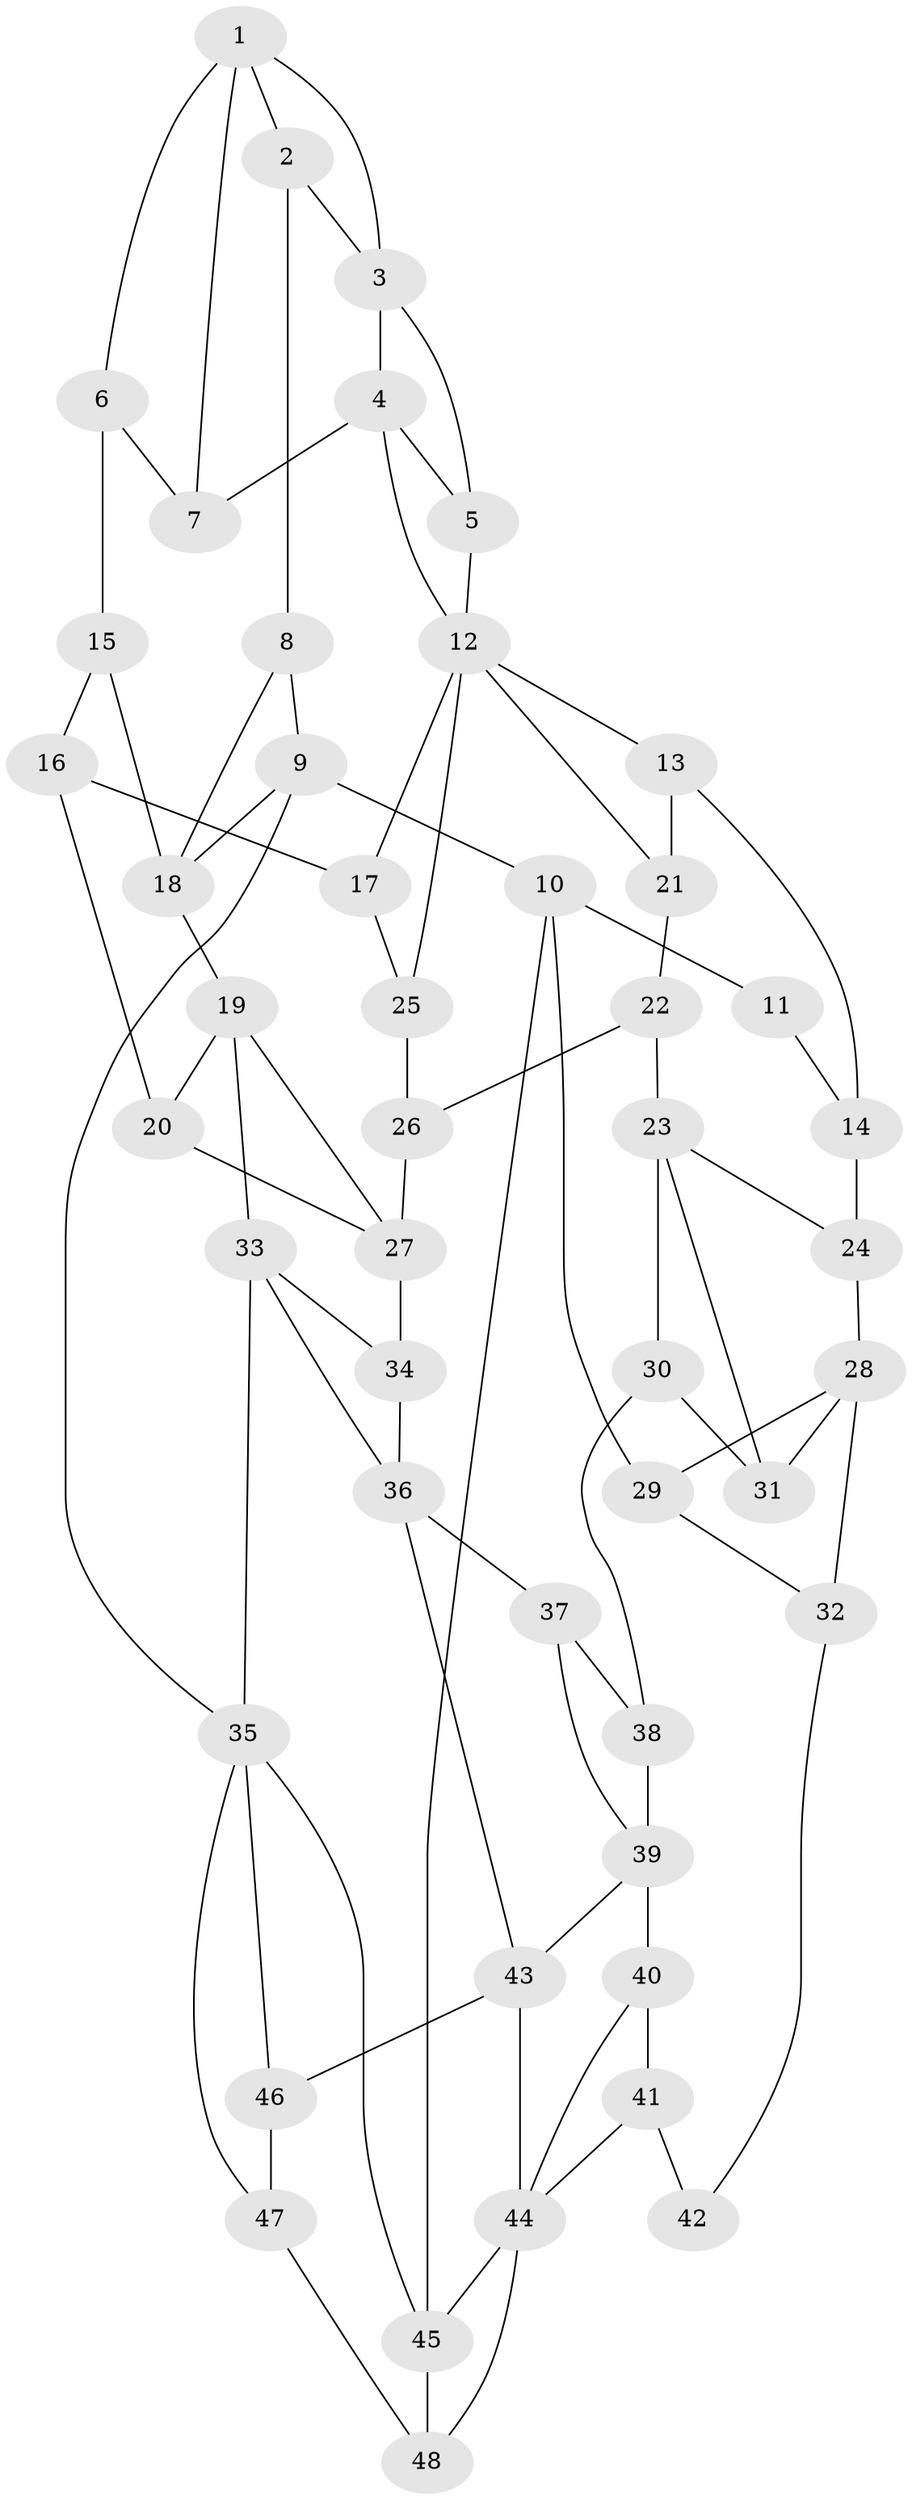 // original degree distribution, {3: 0.03125, 4: 0.1875, 5: 0.59375, 6: 0.1875}
// Generated by graph-tools (version 1.1) at 2025/38/03/09/25 02:38:29]
// undirected, 48 vertices, 82 edges
graph export_dot {
graph [start="1"]
  node [color=gray90,style=filled];
  1;
  2;
  3;
  4;
  5;
  6;
  7;
  8;
  9;
  10;
  11;
  12;
  13;
  14;
  15;
  16;
  17;
  18;
  19;
  20;
  21;
  22;
  23;
  24;
  25;
  26;
  27;
  28;
  29;
  30;
  31;
  32;
  33;
  34;
  35;
  36;
  37;
  38;
  39;
  40;
  41;
  42;
  43;
  44;
  45;
  46;
  47;
  48;
  1 -- 2 [weight=1.0];
  1 -- 3 [weight=1.0];
  1 -- 6 [weight=1.0];
  1 -- 7 [weight=1.0];
  2 -- 3 [weight=1.0];
  2 -- 8 [weight=1.0];
  3 -- 4 [weight=1.0];
  3 -- 5 [weight=1.0];
  4 -- 5 [weight=1.0];
  4 -- 7 [weight=1.0];
  4 -- 12 [weight=1.0];
  5 -- 12 [weight=1.0];
  6 -- 7 [weight=1.0];
  6 -- 15 [weight=1.0];
  8 -- 9 [weight=1.0];
  8 -- 18 [weight=1.0];
  9 -- 10 [weight=1.0];
  9 -- 18 [weight=1.0];
  9 -- 35 [weight=1.0];
  10 -- 11 [weight=1.0];
  10 -- 29 [weight=1.0];
  10 -- 45 [weight=1.0];
  11 -- 14 [weight=1.0];
  12 -- 13 [weight=1.0];
  12 -- 17 [weight=1.0];
  12 -- 21 [weight=1.0];
  12 -- 25 [weight=1.0];
  13 -- 14 [weight=1.0];
  13 -- 21 [weight=1.0];
  14 -- 24 [weight=1.0];
  15 -- 16 [weight=1.0];
  15 -- 18 [weight=1.0];
  16 -- 17 [weight=1.0];
  16 -- 20 [weight=1.0];
  17 -- 25 [weight=1.0];
  18 -- 19 [weight=2.0];
  19 -- 20 [weight=1.0];
  19 -- 27 [weight=1.0];
  19 -- 33 [weight=2.0];
  20 -- 27 [weight=1.0];
  21 -- 22 [weight=1.0];
  22 -- 23 [weight=2.0];
  22 -- 26 [weight=2.0];
  23 -- 24 [weight=1.0];
  23 -- 30 [weight=1.0];
  23 -- 31 [weight=1.0];
  24 -- 28 [weight=1.0];
  25 -- 26 [weight=2.0];
  26 -- 27 [weight=2.0];
  27 -- 34 [weight=1.0];
  28 -- 29 [weight=1.0];
  28 -- 31 [weight=1.0];
  28 -- 32 [weight=3.0];
  29 -- 32 [weight=1.0];
  30 -- 31 [weight=1.0];
  30 -- 38 [weight=1.0];
  32 -- 42 [weight=2.0];
  33 -- 34 [weight=1.0];
  33 -- 35 [weight=2.0];
  33 -- 36 [weight=1.0];
  34 -- 36 [weight=1.0];
  35 -- 45 [weight=1.0];
  35 -- 46 [weight=1.0];
  35 -- 47 [weight=1.0];
  36 -- 37 [weight=1.0];
  36 -- 43 [weight=1.0];
  37 -- 38 [weight=1.0];
  37 -- 39 [weight=1.0];
  38 -- 39 [weight=1.0];
  39 -- 40 [weight=2.0];
  39 -- 43 [weight=1.0];
  40 -- 41 [weight=3.0];
  40 -- 44 [weight=1.0];
  41 -- 42 [weight=2.0];
  41 -- 44 [weight=1.0];
  43 -- 44 [weight=1.0];
  43 -- 46 [weight=1.0];
  44 -- 45 [weight=1.0];
  44 -- 48 [weight=1.0];
  45 -- 48 [weight=1.0];
  46 -- 47 [weight=4.0];
  47 -- 48 [weight=1.0];
}
